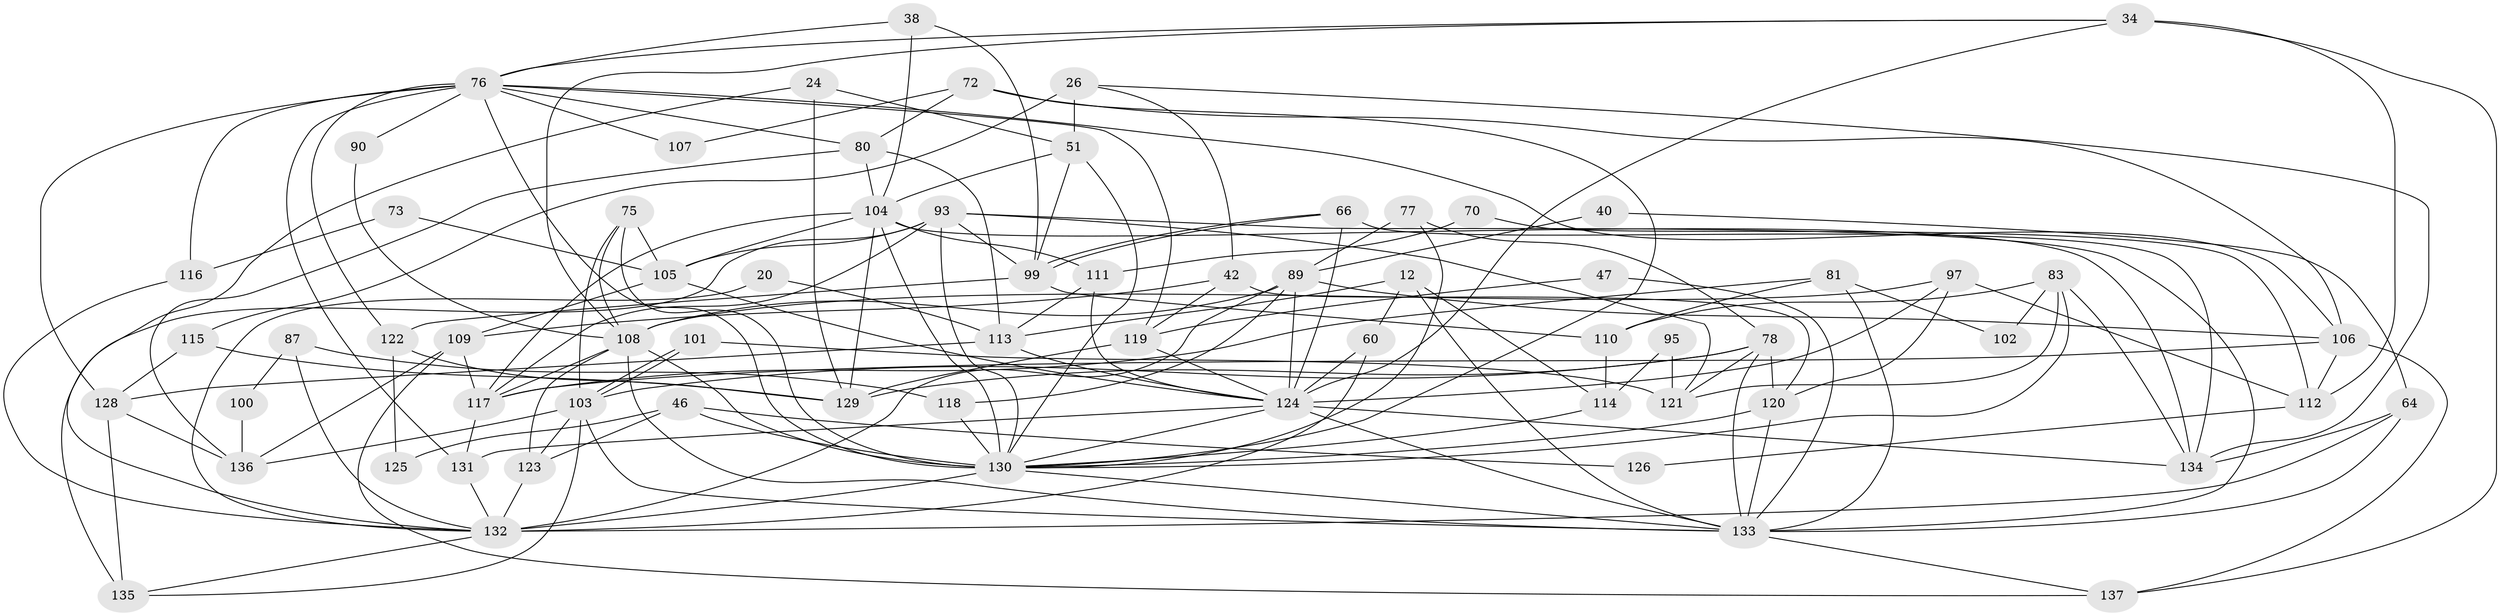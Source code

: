 // original degree distribution, {4: 0.32116788321167883, 3: 0.24817518248175183, 6: 0.08029197080291971, 5: 0.15328467153284672, 2: 0.13138686131386862, 7: 0.06569343065693431}
// Generated by graph-tools (version 1.1) at 2025/49/03/09/25 04:49:29]
// undirected, 68 vertices, 166 edges
graph export_dot {
graph [start="1"]
  node [color=gray90,style=filled];
  12;
  20;
  24;
  26;
  34 [super="+32"];
  38;
  40;
  42 [super="+29"];
  46;
  47 [super="+37"];
  51 [super="+6"];
  60;
  64;
  66;
  70;
  72;
  73 [super="+9"];
  75;
  76 [super="+28+57"];
  77;
  78;
  80;
  81;
  83 [super="+33"];
  87;
  89 [super="+86"];
  90;
  93 [super="+58"];
  95;
  97 [super="+49"];
  99 [super="+39"];
  100;
  101;
  102 [super="+21"];
  103 [super="+52"];
  104 [super="+91+2+18"];
  105 [super="+88"];
  106 [super="+59"];
  107;
  108 [super="+4+69"];
  109 [super="+63"];
  110 [super="+25"];
  111;
  112;
  113 [super="+13+45"];
  114 [super="+44"];
  115;
  116;
  117 [super="+56"];
  118;
  119 [super="+27"];
  120 [super="+68"];
  121;
  122;
  123;
  124 [super="+50+82"];
  125;
  126;
  128 [super="+43+31+74"];
  129 [super="+96"];
  130 [super="+36+94"];
  131;
  132 [super="+65"];
  133 [super="+98"];
  134 [super="+127"];
  135 [super="+85"];
  136;
  137;
  12 -- 133;
  12 -- 114 [weight=2];
  12 -- 60;
  12 -- 113 [weight=2];
  20 -- 113;
  20 -- 132;
  24 -- 132;
  24 -- 129;
  24 -- 51;
  26 -- 51 [weight=2];
  26 -- 115;
  26 -- 134;
  26 -- 42;
  34 -- 112 [weight=2];
  34 -- 137;
  34 -- 76;
  34 -- 124;
  34 -- 108;
  38 -- 104;
  38 -- 99;
  38 -- 76;
  40 -- 89;
  40 -- 64;
  42 -- 119;
  42 -- 120;
  42 -- 109;
  46 -- 123;
  46 -- 125;
  46 -- 126;
  46 -- 130;
  47 -- 119 [weight=2];
  47 -- 133 [weight=2];
  51 -- 130;
  51 -- 99;
  51 -- 104;
  60 -- 132;
  60 -- 124;
  64 -- 134;
  64 -- 132;
  64 -- 133;
  66 -- 99 [weight=2];
  66 -- 99;
  66 -- 134;
  66 -- 124;
  70 -- 112;
  70 -- 111;
  72 -- 80;
  72 -- 107;
  72 -- 106;
  72 -- 130;
  73 -- 116;
  73 -- 105;
  75 -- 103;
  75 -- 130;
  75 -- 108;
  75 -- 105;
  76 -- 130 [weight=5];
  76 -- 131;
  76 -- 128;
  76 -- 122;
  76 -- 106 [weight=2];
  76 -- 107;
  76 -- 80;
  76 -- 116;
  76 -- 119;
  76 -- 90;
  77 -- 89;
  77 -- 78;
  77 -- 130;
  78 -- 103 [weight=2];
  78 -- 121;
  78 -- 129;
  78 -- 120;
  78 -- 133;
  80 -- 136;
  80 -- 113;
  80 -- 104;
  81 -- 117;
  81 -- 102;
  81 -- 110;
  81 -- 133;
  83 -- 121;
  83 -- 134;
  83 -- 130;
  83 -- 110;
  83 -- 102;
  87 -- 118;
  87 -- 100;
  87 -- 132;
  89 -- 106 [weight=2];
  89 -- 132;
  89 -- 118;
  89 -- 124 [weight=3];
  89 -- 108;
  90 -- 108;
  93 -- 121;
  93 -- 133;
  93 -- 117;
  93 -- 135;
  93 -- 130;
  93 -- 105;
  93 -- 99;
  95 -- 121;
  95 -- 114;
  97 -- 120 [weight=2];
  97 -- 108;
  97 -- 112;
  97 -- 124;
  99 -- 110;
  99 -- 122;
  100 -- 136;
  101 -- 103;
  101 -- 103;
  101 -- 121;
  103 -- 135;
  103 -- 136;
  103 -- 123;
  103 -- 133;
  104 -- 105 [weight=3];
  104 -- 129 [weight=2];
  104 -- 130 [weight=3];
  104 -- 134 [weight=2];
  104 -- 111;
  104 -- 117;
  105 -- 109;
  105 -- 124;
  106 -- 137;
  106 -- 117 [weight=2];
  106 -- 112;
  108 -- 117;
  108 -- 123 [weight=3];
  108 -- 130;
  108 -- 133;
  109 -- 136;
  109 -- 137;
  109 -- 117;
  110 -- 114 [weight=2];
  111 -- 113;
  111 -- 124;
  112 -- 126;
  113 -- 128 [weight=2];
  113 -- 124;
  114 -- 130;
  115 -- 129;
  115 -- 128;
  116 -- 132;
  117 -- 131;
  118 -- 130;
  119 -- 129;
  119 -- 124 [weight=2];
  120 -- 130;
  120 -- 133;
  122 -- 129;
  122 -- 125;
  123 -- 132 [weight=2];
  124 -- 134 [weight=2];
  124 -- 130 [weight=2];
  124 -- 131;
  124 -- 133 [weight=2];
  128 -- 135 [weight=2];
  128 -- 136;
  130 -- 132;
  130 -- 133;
  131 -- 132;
  132 -- 135;
  133 -- 137;
}
